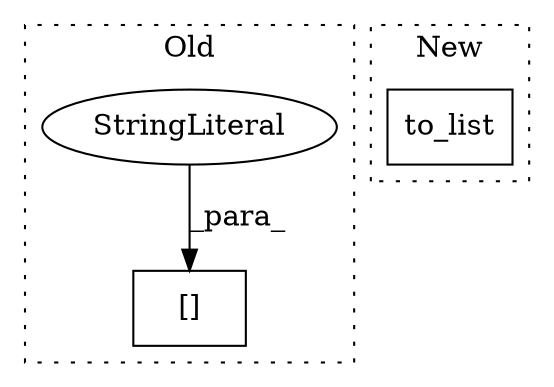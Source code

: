 digraph G {
subgraph cluster0 {
1 [label="[]" a="2" s="3464,3477" l="10,1" shape="box"];
3 [label="StringLiteral" a="45" s="3474" l="3" shape="ellipse"];
label = "Old";
style="dotted";
}
subgraph cluster1 {
2 [label="to_list" a="32" s="3128" l="9" shape="box"];
label = "New";
style="dotted";
}
3 -> 1 [label="_para_"];
}